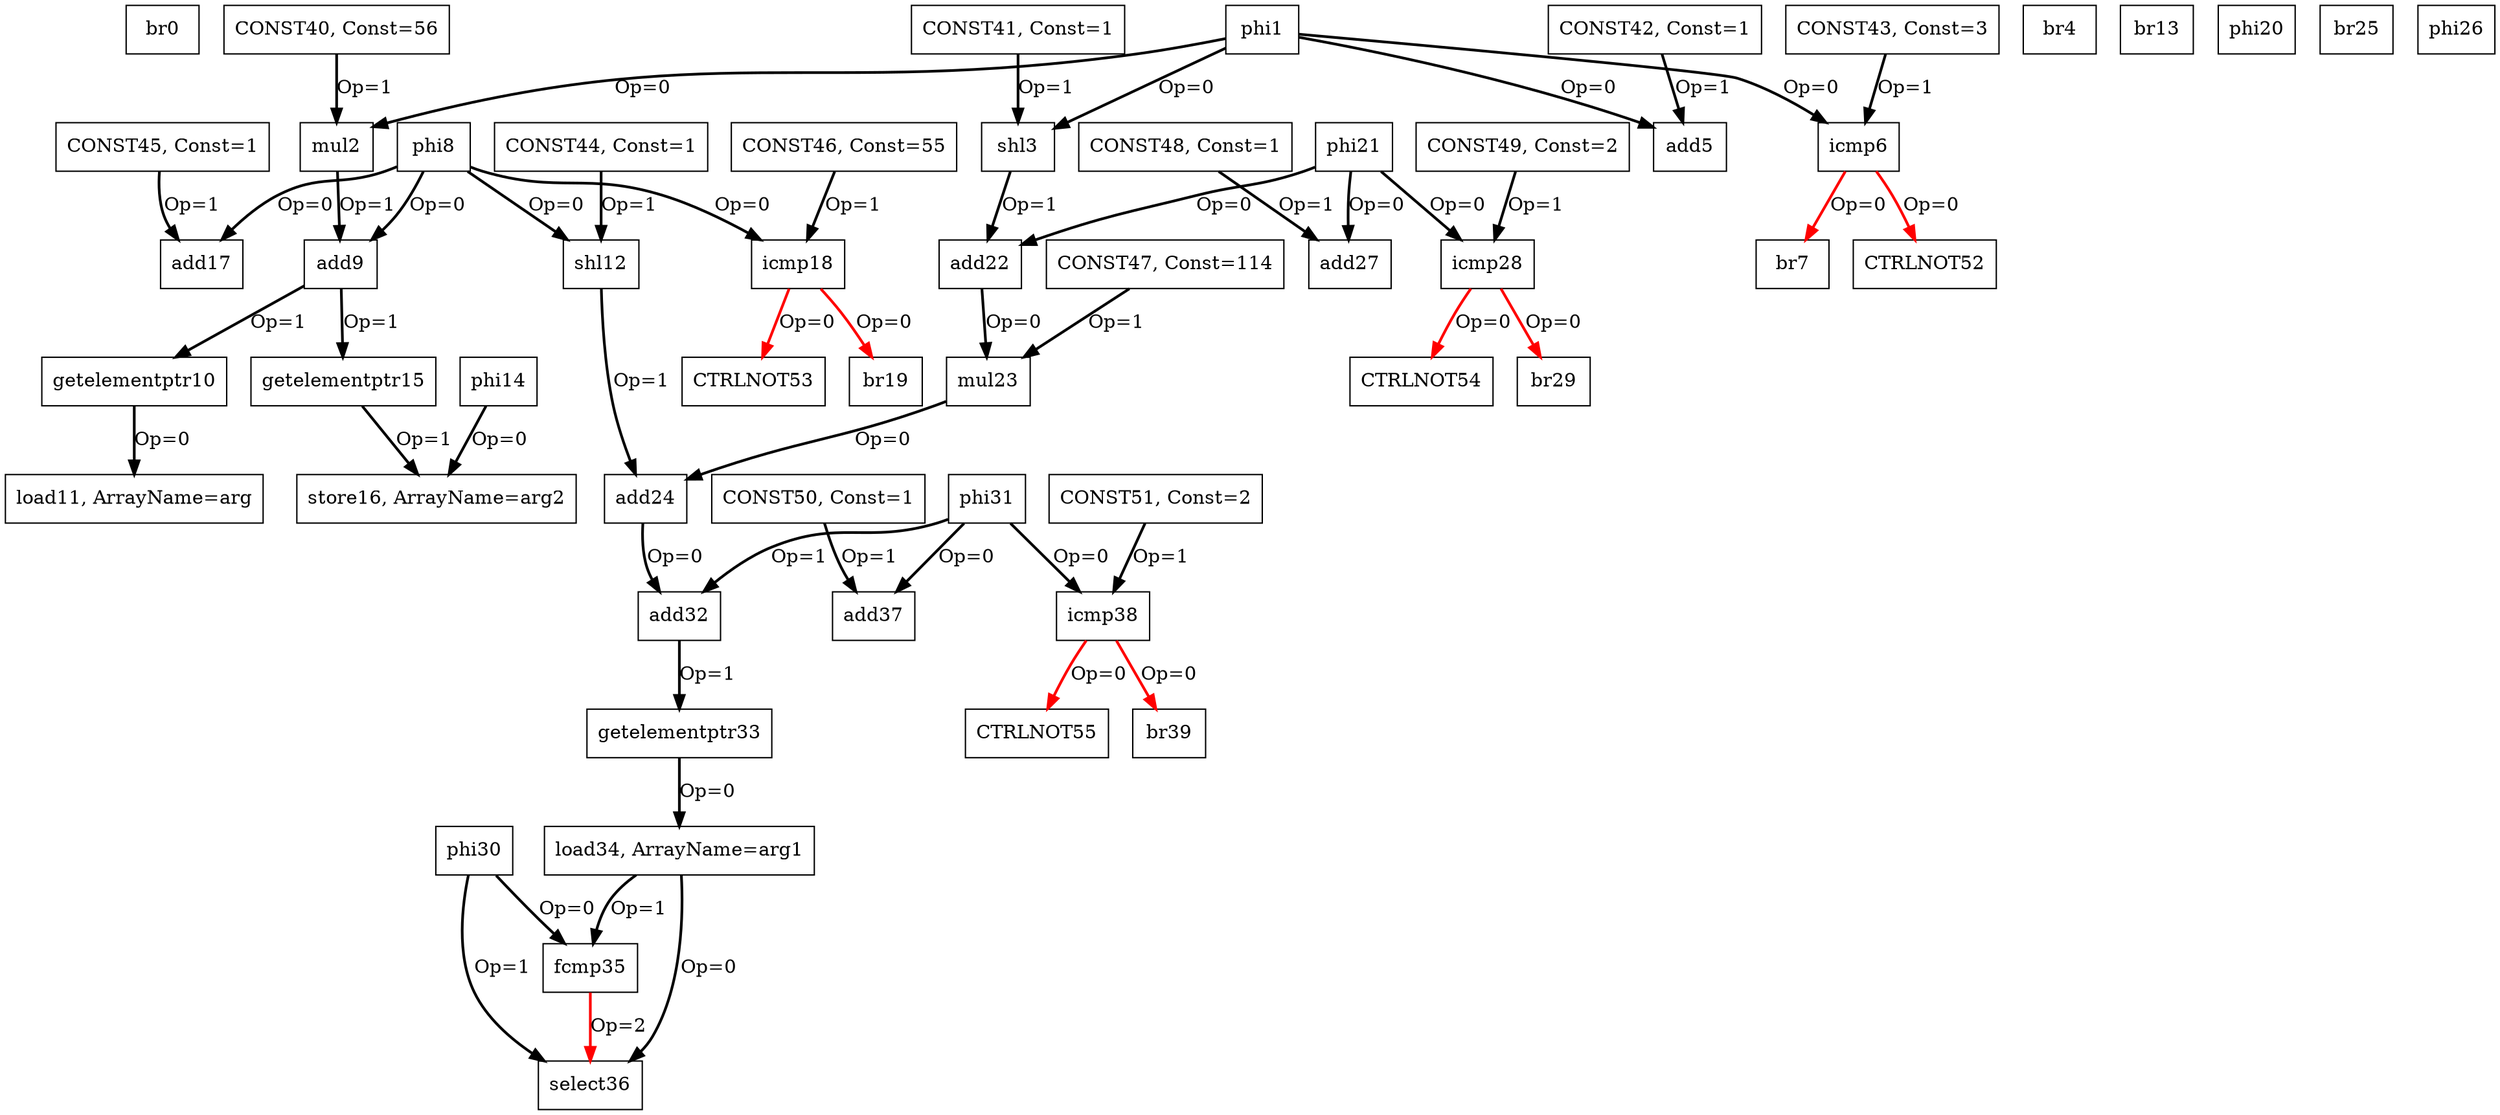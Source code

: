 Digraph G {
br0[label = "br0", shape = box, color = black];
phi1[label = "phi1", shape = box, color = black];
mul2[label = "mul2", shape = box, color = black];
shl3[label = "shl3", shape = box, color = black];
br4[label = "br4", shape = box, color = black];
add5[label = "add5", shape = box, color = black];
icmp6[label = "icmp6", shape = box, color = black];
br7[label = "br7", shape = box, color = black];
phi8[label = "phi8", shape = box, color = black];
add9[label = "add9", shape = box, color = black];
getelementptr10[label = "getelementptr10", shape = box, color = black];
load11[label = "load11, ArrayName=arg", shape = box, color = black];
shl12[label = "shl12", shape = box, color = black];
br13[label = "br13", shape = box, color = black];
phi14[label = "phi14", shape = box, color = black];
getelementptr15[label = "getelementptr15", shape = box, color = black];
store16[label = "store16, ArrayName=arg2", shape = box, color = black];
add17[label = "add17", shape = box, color = black];
icmp18[label = "icmp18", shape = box, color = black];
br19[label = "br19", shape = box, color = black];
phi20[label = "phi20", shape = box, color = black];
phi21[label = "phi21", shape = box, color = black];
add22[label = "add22", shape = box, color = black];
mul23[label = "mul23", shape = box, color = black];
add24[label = "add24", shape = box, color = black];
br25[label = "br25", shape = box, color = black];
phi26[label = "phi26", shape = box, color = black];
add27[label = "add27", shape = box, color = black];
icmp28[label = "icmp28", shape = box, color = black];
br29[label = "br29", shape = box, color = black];
phi30[label = "phi30", shape = box, color = black];
phi31[label = "phi31", shape = box, color = black];
add32[label = "add32", shape = box, color = black];
getelementptr33[label = "getelementptr33", shape = box, color = black];
load34[label = "load34, ArrayName=arg1", shape = box, color = black];
fcmp35[label = "fcmp35", shape = box, color = black];
select36[label = "select36", shape = box, color = black];
add37[label = "add37", shape = box, color = black];
icmp38[label = "icmp38", shape = box, color = black];
br39[label = "br39", shape = box, color = black];
CONST40[label = "CONST40, Const=56", shape = box, color = black];
CONST41[label = "CONST41, Const=1", shape = box, color = black];
CONST42[label = "CONST42, Const=1", shape = box, color = black];
CONST43[label = "CONST43, Const=3", shape = box, color = black];
CONST44[label = "CONST44, Const=1", shape = box, color = black];
CONST45[label = "CONST45, Const=1", shape = box, color = black];
CONST46[label = "CONST46, Const=55", shape = box, color = black];
CONST47[label = "CONST47, Const=114", shape = box, color = black];
CONST48[label = "CONST48, Const=1", shape = box, color = black];
CONST49[label = "CONST49, Const=2", shape = box, color = black];
CONST50[label = "CONST50, Const=1", shape = box, color = black];
CONST51[label = "CONST51, Const=2", shape = box, color = black];
CTRLNOT52[label = "CTRLNOT52", shape = box, color = black];
CTRLNOT53[label = "CTRLNOT53", shape = box, color = black];
CTRLNOT54[label = "CTRLNOT54", shape = box, color = black];
CTRLNOT55[label = "CTRLNOT55", shape = box, color = black];
phi1 -> icmp6[color = black, style = bold, label = "Op=0"];
phi1 -> add5[color = black, style = bold, label = "Op=0"];
phi1 -> shl3[color = black, style = bold, label = "Op=0"];
phi1 -> mul2[color = black, style = bold, label = "Op=0"];
CONST40 -> mul2[color = black, style = bold, label = "Op=1"];
mul2 -> add9[color = black, style = bold, label = "Op=1"];
CONST41 -> shl3[color = black, style = bold, label = "Op=1"];
shl3 -> add22[color = black, style = bold, label = "Op=1"];
CONST42 -> add5[color = black, style = bold, label = "Op=1"];
CONST43 -> icmp6[color = black, style = bold, label = "Op=1"];
icmp6 -> br7[color = red, style = bold, label = "Op=0"];
phi8 -> icmp18[color = black, style = bold, label = "Op=0"];
phi8 -> add17[color = black, style = bold, label = "Op=0"];
phi8 -> shl12[color = black, style = bold, label = "Op=0"];
phi8 -> add9[color = black, style = bold, label = "Op=0"];
add9 -> getelementptr15[color = black, style = bold, label = "Op=1"];
add9 -> getelementptr10[color = black, style = bold, label = "Op=1"];
getelementptr10 -> load11[color = black, style = bold, label = "Op=0"];
CONST44 -> shl12[color = black, style = bold, label = "Op=1"];
shl12 -> add24[color = black, style = bold, label = "Op=1"];
phi14 -> store16[color = black, style = bold, label = "Op=0"];
getelementptr15 -> store16[color = black, style = bold, label = "Op=1"];
CONST45 -> add17[color = black, style = bold, label = "Op=1"];
CONST46 -> icmp18[color = black, style = bold, label = "Op=1"];
icmp18 -> br19[color = red, style = bold, label = "Op=0"];
phi21 -> icmp28[color = black, style = bold, label = "Op=0"];
phi21 -> add27[color = black, style = bold, label = "Op=0"];
phi21 -> add22[color = black, style = bold, label = "Op=0"];
add22 -> mul23[color = black, style = bold, label = "Op=0"];
CONST47 -> mul23[color = black, style = bold, label = "Op=1"];
mul23 -> add24[color = black, style = bold, label = "Op=0"];
add24 -> add32[color = black, style = bold, label = "Op=0"];
CONST48 -> add27[color = black, style = bold, label = "Op=1"];
CONST49 -> icmp28[color = black, style = bold, label = "Op=1"];
icmp28 -> br29[color = red, style = bold, label = "Op=0"];
phi30 -> select36[color = black, style = bold, label = "Op=1"];
phi30 -> fcmp35[color = black, style = bold, label = "Op=0"];
phi31 -> icmp38[color = black, style = bold, label = "Op=0"];
phi31 -> add37[color = black, style = bold, label = "Op=0"];
phi31 -> add32[color = black, style = bold, label = "Op=1"];
add32 -> getelementptr33[color = black, style = bold, label = "Op=1"];
getelementptr33 -> load34[color = black, style = bold, label = "Op=0"];
load34 -> select36[color = black, style = bold, label = "Op=0"];
load34 -> fcmp35[color = black, style = bold, label = "Op=1"];
fcmp35 -> select36[color = red, style = bold, label = "Op=2"];
CONST50 -> add37[color = black, style = bold, label = "Op=1"];
CONST51 -> icmp38[color = black, style = bold, label = "Op=1"];
icmp38 -> br39[color = red, style = bold, label = "Op=0"];
icmp6 -> CTRLNOT52[color = red, style = bold, label = "Op=0"];
icmp18 -> CTRLNOT53[color = red, style = bold, label = "Op=0"];
icmp28 -> CTRLNOT54[color = red, style = bold, label = "Op=0"];
icmp38 -> CTRLNOT55[color = red, style = bold, label = "Op=0"];
}
